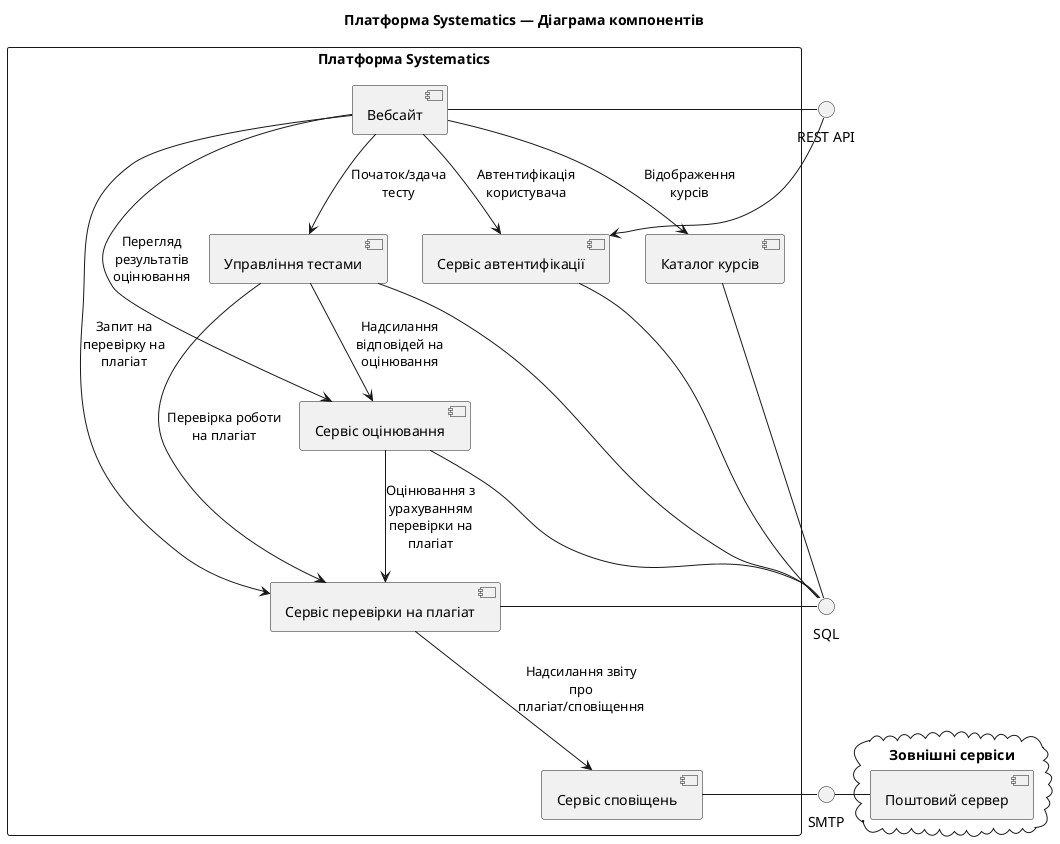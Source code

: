 @startuml Systematics_Components
title Платформа Systematics — Діаграма компонентів

skinparam componentStyle uml2
skinparam wrapWidth 240
skinparam maxMessageSize 120
skinparam shadowing false

' 1) Інтерфейси
interface "REST API" as I_REST
interface "SQL"      as I_SQL
interface "SMTP"     as I_SMTP

' 2) Межі платформи
rectangle "Платформа Systematics" as PLATFORM {

  component "Вебсайт"              as WEB
  component "Сервіс автентифікації"      as AUTH
  component "Управління тестами"         as TEST
  component "Каталог курсів"             as CATALOG
  component "Сервіс оцінювання"          as GRADE
  component "Сервіс сповіщень"           as NOTIFY
  component "Сервіс перевірки на плагіат" as PLAG

  ' 3) Інтерфейси всередині платформи
  WEB     - I_REST
  AUTH    - I_SQL
  TEST    - I_SQL
  CATALOG - I_SQL
  GRADE   - I_SQL
  PLAG    - I_SQL
  NOTIFY  - I_SMTP

  ' 4) Хто використовує який інтерфейс (сокети)
  I_REST --> AUTH   

  ' ── Основний потік взаємодій ──
  WEB   --> AUTH    : Автентифікація користувача
  WEB   --> TEST    : Початок/здача тесту
  WEB   --> CATALOG : Відображення курсів
  WEB   --> GRADE   : Перегляд результатів оцінювання
  WEB   --> PLAG    : Запит на перевірку на плагіат

  TEST  --> GRADE   : Надсилання відповідей на оцінювання
  TEST  --> PLAG    : Перевірка роботи на плагіат
  GRADE --> PLAG    : Оцінювання з урахуванням перевірки на плагіат
  PLAG  --> NOTIFY  : Надсилання звіту про плагіат/сповіщення

}

' 5) Зовнішні сервіси
cloud "Зовнішні сервіси" as EXT {
  component "Поштовий сервер"      as MAIL
}

' 6) SMTP, що надається зовнішнім поштовим сервером
MAIL - I_SMTP

@enduml
